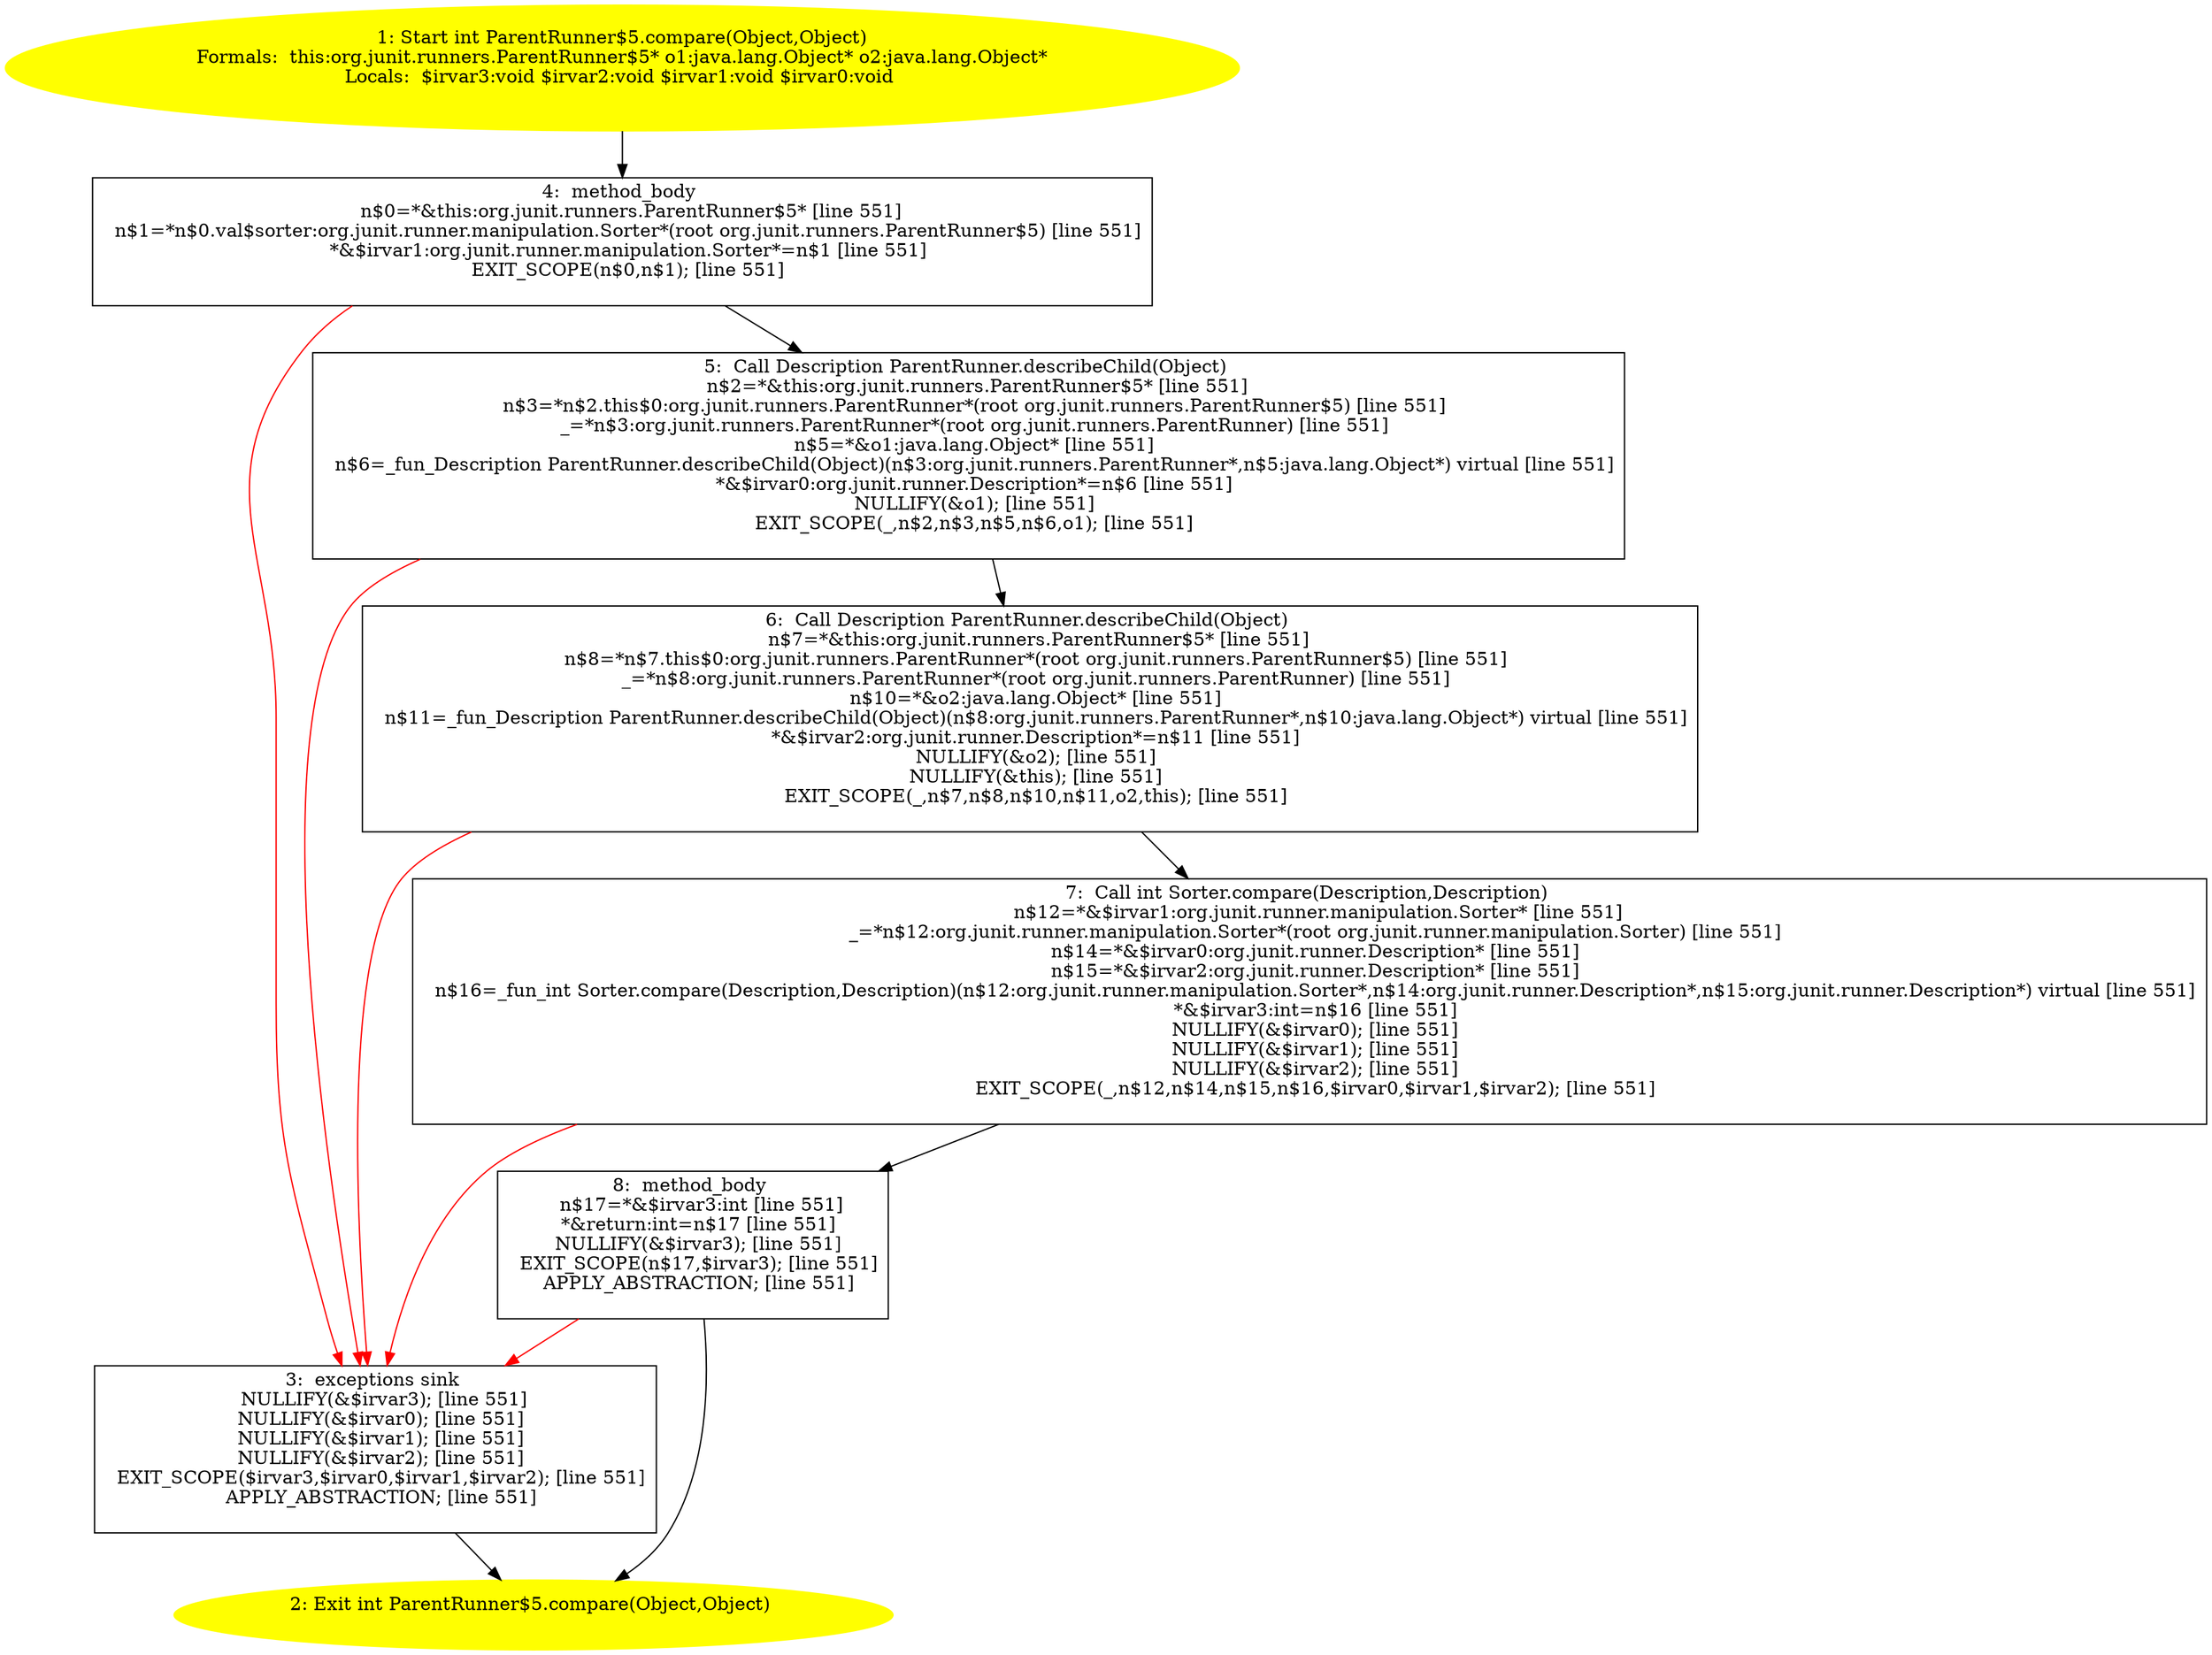 /* @generated */
digraph cfg {
"org.junit.runners.ParentRunner$5.compare(java.lang.Object,java.lang.Object):int.6ef52e31ffe663d2c0dbc4129bf5fcfa_1" [label="1: Start int ParentRunner$5.compare(Object,Object)\nFormals:  this:org.junit.runners.ParentRunner$5* o1:java.lang.Object* o2:java.lang.Object*\nLocals:  $irvar3:void $irvar2:void $irvar1:void $irvar0:void \n  " color=yellow style=filled]
	

	 "org.junit.runners.ParentRunner$5.compare(java.lang.Object,java.lang.Object):int.6ef52e31ffe663d2c0dbc4129bf5fcfa_1" -> "org.junit.runners.ParentRunner$5.compare(java.lang.Object,java.lang.Object):int.6ef52e31ffe663d2c0dbc4129bf5fcfa_4" ;
"org.junit.runners.ParentRunner$5.compare(java.lang.Object,java.lang.Object):int.6ef52e31ffe663d2c0dbc4129bf5fcfa_2" [label="2: Exit int ParentRunner$5.compare(Object,Object) \n  " color=yellow style=filled]
	

"org.junit.runners.ParentRunner$5.compare(java.lang.Object,java.lang.Object):int.6ef52e31ffe663d2c0dbc4129bf5fcfa_3" [label="3:  exceptions sink \n   NULLIFY(&$irvar3); [line 551]\n  NULLIFY(&$irvar0); [line 551]\n  NULLIFY(&$irvar1); [line 551]\n  NULLIFY(&$irvar2); [line 551]\n  EXIT_SCOPE($irvar3,$irvar0,$irvar1,$irvar2); [line 551]\n  APPLY_ABSTRACTION; [line 551]\n " shape="box"]
	

	 "org.junit.runners.ParentRunner$5.compare(java.lang.Object,java.lang.Object):int.6ef52e31ffe663d2c0dbc4129bf5fcfa_3" -> "org.junit.runners.ParentRunner$5.compare(java.lang.Object,java.lang.Object):int.6ef52e31ffe663d2c0dbc4129bf5fcfa_2" ;
"org.junit.runners.ParentRunner$5.compare(java.lang.Object,java.lang.Object):int.6ef52e31ffe663d2c0dbc4129bf5fcfa_4" [label="4:  method_body \n   n$0=*&this:org.junit.runners.ParentRunner$5* [line 551]\n  n$1=*n$0.val$sorter:org.junit.runner.manipulation.Sorter*(root org.junit.runners.ParentRunner$5) [line 551]\n  *&$irvar1:org.junit.runner.manipulation.Sorter*=n$1 [line 551]\n  EXIT_SCOPE(n$0,n$1); [line 551]\n " shape="box"]
	

	 "org.junit.runners.ParentRunner$5.compare(java.lang.Object,java.lang.Object):int.6ef52e31ffe663d2c0dbc4129bf5fcfa_4" -> "org.junit.runners.ParentRunner$5.compare(java.lang.Object,java.lang.Object):int.6ef52e31ffe663d2c0dbc4129bf5fcfa_5" ;
	 "org.junit.runners.ParentRunner$5.compare(java.lang.Object,java.lang.Object):int.6ef52e31ffe663d2c0dbc4129bf5fcfa_4" -> "org.junit.runners.ParentRunner$5.compare(java.lang.Object,java.lang.Object):int.6ef52e31ffe663d2c0dbc4129bf5fcfa_3" [color="red" ];
"org.junit.runners.ParentRunner$5.compare(java.lang.Object,java.lang.Object):int.6ef52e31ffe663d2c0dbc4129bf5fcfa_5" [label="5:  Call Description ParentRunner.describeChild(Object) \n   n$2=*&this:org.junit.runners.ParentRunner$5* [line 551]\n  n$3=*n$2.this$0:org.junit.runners.ParentRunner*(root org.junit.runners.ParentRunner$5) [line 551]\n  _=*n$3:org.junit.runners.ParentRunner*(root org.junit.runners.ParentRunner) [line 551]\n  n$5=*&o1:java.lang.Object* [line 551]\n  n$6=_fun_Description ParentRunner.describeChild(Object)(n$3:org.junit.runners.ParentRunner*,n$5:java.lang.Object*) virtual [line 551]\n  *&$irvar0:org.junit.runner.Description*=n$6 [line 551]\n  NULLIFY(&o1); [line 551]\n  EXIT_SCOPE(_,n$2,n$3,n$5,n$6,o1); [line 551]\n " shape="box"]
	

	 "org.junit.runners.ParentRunner$5.compare(java.lang.Object,java.lang.Object):int.6ef52e31ffe663d2c0dbc4129bf5fcfa_5" -> "org.junit.runners.ParentRunner$5.compare(java.lang.Object,java.lang.Object):int.6ef52e31ffe663d2c0dbc4129bf5fcfa_6" ;
	 "org.junit.runners.ParentRunner$5.compare(java.lang.Object,java.lang.Object):int.6ef52e31ffe663d2c0dbc4129bf5fcfa_5" -> "org.junit.runners.ParentRunner$5.compare(java.lang.Object,java.lang.Object):int.6ef52e31ffe663d2c0dbc4129bf5fcfa_3" [color="red" ];
"org.junit.runners.ParentRunner$5.compare(java.lang.Object,java.lang.Object):int.6ef52e31ffe663d2c0dbc4129bf5fcfa_6" [label="6:  Call Description ParentRunner.describeChild(Object) \n   n$7=*&this:org.junit.runners.ParentRunner$5* [line 551]\n  n$8=*n$7.this$0:org.junit.runners.ParentRunner*(root org.junit.runners.ParentRunner$5) [line 551]\n  _=*n$8:org.junit.runners.ParentRunner*(root org.junit.runners.ParentRunner) [line 551]\n  n$10=*&o2:java.lang.Object* [line 551]\n  n$11=_fun_Description ParentRunner.describeChild(Object)(n$8:org.junit.runners.ParentRunner*,n$10:java.lang.Object*) virtual [line 551]\n  *&$irvar2:org.junit.runner.Description*=n$11 [line 551]\n  NULLIFY(&o2); [line 551]\n  NULLIFY(&this); [line 551]\n  EXIT_SCOPE(_,n$7,n$8,n$10,n$11,o2,this); [line 551]\n " shape="box"]
	

	 "org.junit.runners.ParentRunner$5.compare(java.lang.Object,java.lang.Object):int.6ef52e31ffe663d2c0dbc4129bf5fcfa_6" -> "org.junit.runners.ParentRunner$5.compare(java.lang.Object,java.lang.Object):int.6ef52e31ffe663d2c0dbc4129bf5fcfa_7" ;
	 "org.junit.runners.ParentRunner$5.compare(java.lang.Object,java.lang.Object):int.6ef52e31ffe663d2c0dbc4129bf5fcfa_6" -> "org.junit.runners.ParentRunner$5.compare(java.lang.Object,java.lang.Object):int.6ef52e31ffe663d2c0dbc4129bf5fcfa_3" [color="red" ];
"org.junit.runners.ParentRunner$5.compare(java.lang.Object,java.lang.Object):int.6ef52e31ffe663d2c0dbc4129bf5fcfa_7" [label="7:  Call int Sorter.compare(Description,Description) \n   n$12=*&$irvar1:org.junit.runner.manipulation.Sorter* [line 551]\n  _=*n$12:org.junit.runner.manipulation.Sorter*(root org.junit.runner.manipulation.Sorter) [line 551]\n  n$14=*&$irvar0:org.junit.runner.Description* [line 551]\n  n$15=*&$irvar2:org.junit.runner.Description* [line 551]\n  n$16=_fun_int Sorter.compare(Description,Description)(n$12:org.junit.runner.manipulation.Sorter*,n$14:org.junit.runner.Description*,n$15:org.junit.runner.Description*) virtual [line 551]\n  *&$irvar3:int=n$16 [line 551]\n  NULLIFY(&$irvar0); [line 551]\n  NULLIFY(&$irvar1); [line 551]\n  NULLIFY(&$irvar2); [line 551]\n  EXIT_SCOPE(_,n$12,n$14,n$15,n$16,$irvar0,$irvar1,$irvar2); [line 551]\n " shape="box"]
	

	 "org.junit.runners.ParentRunner$5.compare(java.lang.Object,java.lang.Object):int.6ef52e31ffe663d2c0dbc4129bf5fcfa_7" -> "org.junit.runners.ParentRunner$5.compare(java.lang.Object,java.lang.Object):int.6ef52e31ffe663d2c0dbc4129bf5fcfa_8" ;
	 "org.junit.runners.ParentRunner$5.compare(java.lang.Object,java.lang.Object):int.6ef52e31ffe663d2c0dbc4129bf5fcfa_7" -> "org.junit.runners.ParentRunner$5.compare(java.lang.Object,java.lang.Object):int.6ef52e31ffe663d2c0dbc4129bf5fcfa_3" [color="red" ];
"org.junit.runners.ParentRunner$5.compare(java.lang.Object,java.lang.Object):int.6ef52e31ffe663d2c0dbc4129bf5fcfa_8" [label="8:  method_body \n   n$17=*&$irvar3:int [line 551]\n  *&return:int=n$17 [line 551]\n  NULLIFY(&$irvar3); [line 551]\n  EXIT_SCOPE(n$17,$irvar3); [line 551]\n  APPLY_ABSTRACTION; [line 551]\n " shape="box"]
	

	 "org.junit.runners.ParentRunner$5.compare(java.lang.Object,java.lang.Object):int.6ef52e31ffe663d2c0dbc4129bf5fcfa_8" -> "org.junit.runners.ParentRunner$5.compare(java.lang.Object,java.lang.Object):int.6ef52e31ffe663d2c0dbc4129bf5fcfa_2" ;
	 "org.junit.runners.ParentRunner$5.compare(java.lang.Object,java.lang.Object):int.6ef52e31ffe663d2c0dbc4129bf5fcfa_8" -> "org.junit.runners.ParentRunner$5.compare(java.lang.Object,java.lang.Object):int.6ef52e31ffe663d2c0dbc4129bf5fcfa_3" [color="red" ];
}
